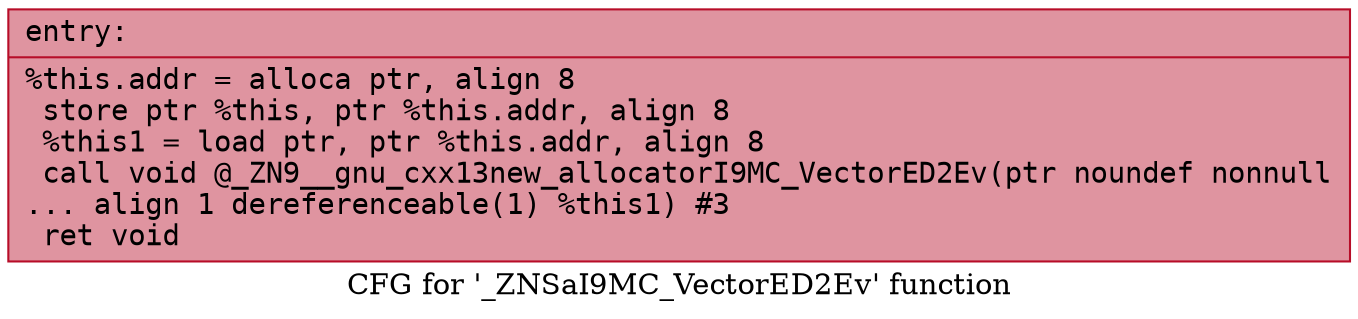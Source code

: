 digraph "CFG for '_ZNSaI9MC_VectorED2Ev' function" {
	label="CFG for '_ZNSaI9MC_VectorED2Ev' function";

	Node0x55dab4858de0 [shape=record,color="#b70d28ff", style=filled, fillcolor="#b70d2870" fontname="Courier",label="{entry:\l|  %this.addr = alloca ptr, align 8\l  store ptr %this, ptr %this.addr, align 8\l  %this1 = load ptr, ptr %this.addr, align 8\l  call void @_ZN9__gnu_cxx13new_allocatorI9MC_VectorED2Ev(ptr noundef nonnull\l... align 1 dereferenceable(1) %this1) #3\l  ret void\l}"];
}
